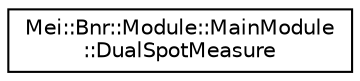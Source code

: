 digraph "Graphical Class Hierarchy"
{
  edge [fontname="Helvetica",fontsize="10",labelfontname="Helvetica",labelfontsize="10"];
  node [fontname="Helvetica",fontsize="10",shape=record];
  rankdir="LR";
  Node1 [label="Mei::Bnr::Module::MainModule\l::DualSpotMeasure",height=0.2,width=0.4,color="black", fillcolor="white", style="filled",URL="$a00094.html",tooltip="MainModule::DualSpotMeasure "];
}
